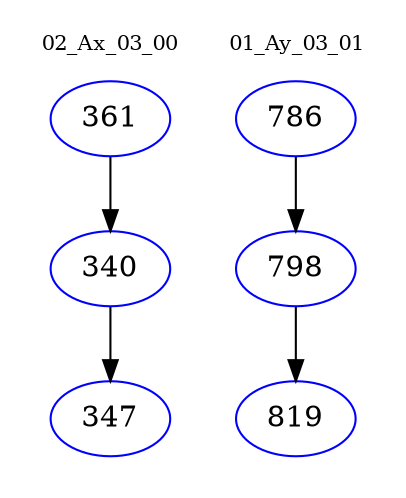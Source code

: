 digraph{
subgraph cluster_0 {
color = white
label = "02_Ax_03_00";
fontsize=10;
T0_361 [label="361", color="blue"]
T0_361 -> T0_340 [color="black"]
T0_340 [label="340", color="blue"]
T0_340 -> T0_347 [color="black"]
T0_347 [label="347", color="blue"]
}
subgraph cluster_1 {
color = white
label = "01_Ay_03_01";
fontsize=10;
T1_786 [label="786", color="blue"]
T1_786 -> T1_798 [color="black"]
T1_798 [label="798", color="blue"]
T1_798 -> T1_819 [color="black"]
T1_819 [label="819", color="blue"]
}
}
